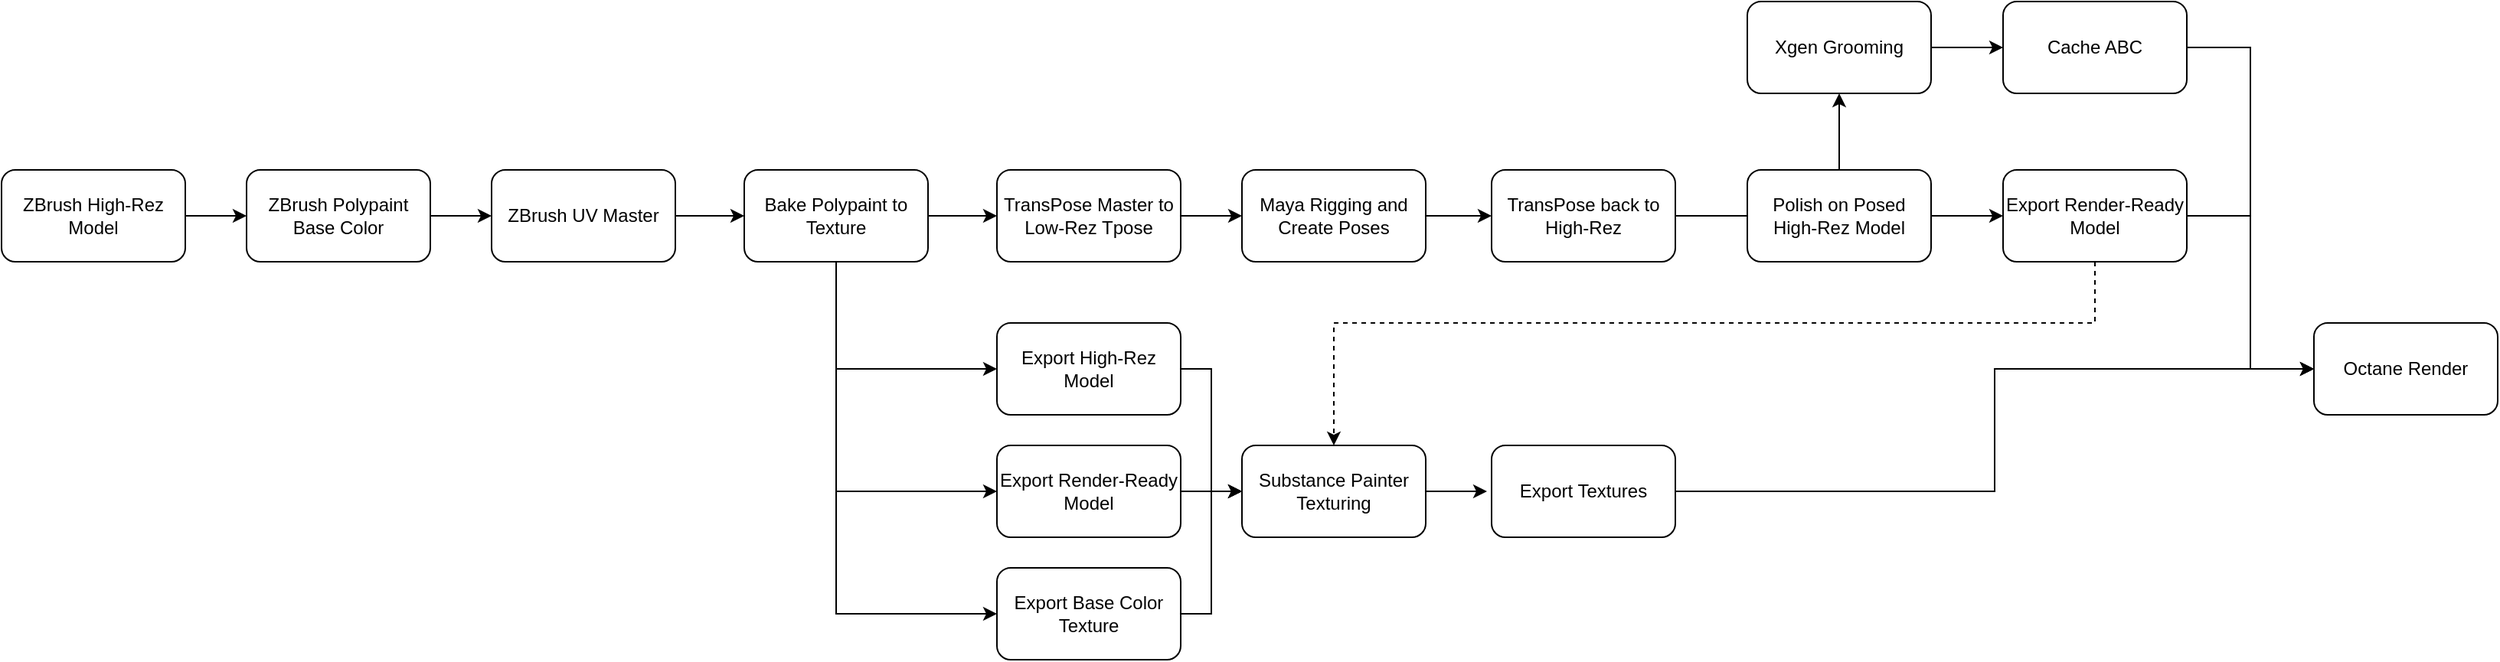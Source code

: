 <mxfile pages="1" version="11.2.4" type="github"><diagram name="Page-1" id="74e2e168-ea6b-b213-b513-2b3c1d86103e"><mxGraphModel dx="1797" dy="1902" grid="1" gridSize="10" guides="1" tooltips="1" connect="1" arrows="1" fold="1" page="1" pageScale="1" pageWidth="1700" pageHeight="1100" background="#ffffff" math="0" shadow="0"><root><mxCell id="0"/><mxCell id="1" parent="0"/><mxCell id="2BbcJWQG_6D3TOpRMW-o-15" style="edgeStyle=orthogonalEdgeStyle;rounded=0;orthogonalLoop=1;jettySize=auto;html=1;exitX=1;exitY=0.5;exitDx=0;exitDy=0;entryX=0;entryY=0.5;entryDx=0;entryDy=0;" parent="1" source="2BbcJWQG_6D3TOpRMW-o-1" target="2BbcJWQG_6D3TOpRMW-o-7" edge="1"><mxGeometry relative="1" as="geometry"/></mxCell><mxCell id="2BbcJWQG_6D3TOpRMW-o-1" value="ZBrush High-Rez Model" style="rounded=1;whiteSpace=wrap;html=1;" parent="1" vertex="1"><mxGeometry x="40" y="180" width="120" height="60" as="geometry"/></mxCell><mxCell id="2BbcJWQG_6D3TOpRMW-o-18" style="edgeStyle=orthogonalEdgeStyle;rounded=0;orthogonalLoop=1;jettySize=auto;html=1;exitX=1;exitY=0.5;exitDx=0;exitDy=0;" parent="1" source="2BbcJWQG_6D3TOpRMW-o-2" target="2BbcJWQG_6D3TOpRMW-o-8" edge="1"><mxGeometry relative="1" as="geometry"/></mxCell><mxCell id="2BbcJWQG_6D3TOpRMW-o-23" style="edgeStyle=orthogonalEdgeStyle;rounded=0;orthogonalLoop=1;jettySize=auto;html=1;exitX=0.5;exitY=1;exitDx=0;exitDy=0;entryX=0;entryY=0.5;entryDx=0;entryDy=0;" parent="1" source="2BbcJWQG_6D3TOpRMW-o-2" target="2BbcJWQG_6D3TOpRMW-o-10" edge="1"><mxGeometry relative="1" as="geometry"/></mxCell><mxCell id="2BbcJWQG_6D3TOpRMW-o-24" style="edgeStyle=orthogonalEdgeStyle;rounded=0;orthogonalLoop=1;jettySize=auto;html=1;exitX=0.5;exitY=1;exitDx=0;exitDy=0;entryX=0;entryY=0.5;entryDx=0;entryDy=0;" parent="1" source="2BbcJWQG_6D3TOpRMW-o-2" target="2BbcJWQG_6D3TOpRMW-o-11" edge="1"><mxGeometry relative="1" as="geometry"/></mxCell><mxCell id="2BbcJWQG_6D3TOpRMW-o-26" style="edgeStyle=orthogonalEdgeStyle;rounded=0;orthogonalLoop=1;jettySize=auto;html=1;exitX=0.5;exitY=1;exitDx=0;exitDy=0;entryX=0;entryY=0.5;entryDx=0;entryDy=0;" parent="1" source="2BbcJWQG_6D3TOpRMW-o-2" target="2BbcJWQG_6D3TOpRMW-o-25" edge="1"><mxGeometry relative="1" as="geometry"/></mxCell><mxCell id="2BbcJWQG_6D3TOpRMW-o-2" value="Bake Polypaint to Texture" style="rounded=1;whiteSpace=wrap;html=1;" parent="1" vertex="1"><mxGeometry x="525" y="180" width="120" height="60" as="geometry"/></mxCell><mxCell id="2BbcJWQG_6D3TOpRMW-o-20" style="edgeStyle=orthogonalEdgeStyle;rounded=0;orthogonalLoop=1;jettySize=auto;html=1;exitX=1;exitY=0.5;exitDx=0;exitDy=0;entryX=0;entryY=0.5;entryDx=0;entryDy=0;" parent="1" source="2BbcJWQG_6D3TOpRMW-o-3" target="2BbcJWQG_6D3TOpRMW-o-4" edge="1"><mxGeometry relative="1" as="geometry"/></mxCell><mxCell id="2BbcJWQG_6D3TOpRMW-o-3" value="Maya Rigging and Create Poses" style="rounded=1;whiteSpace=wrap;html=1;" parent="1" vertex="1"><mxGeometry x="850" y="180" width="120" height="60" as="geometry"/></mxCell><mxCell id="2BbcJWQG_6D3TOpRMW-o-21" style="edgeStyle=orthogonalEdgeStyle;rounded=0;orthogonalLoop=1;jettySize=auto;html=1;exitX=1;exitY=0.5;exitDx=0;exitDy=0;entryX=0;entryY=0.5;entryDx=0;entryDy=0;" parent="1" source="2BbcJWQG_6D3TOpRMW-o-4" target="2BbcJWQG_6D3TOpRMW-o-9" edge="1"><mxGeometry relative="1" as="geometry"/></mxCell><mxCell id="2BbcJWQG_6D3TOpRMW-o-4" value="TransPose back to High-Rez" style="rounded=1;whiteSpace=wrap;html=1;" parent="1" vertex="1"><mxGeometry x="1013" y="180" width="120" height="60" as="geometry"/></mxCell><mxCell id="2BbcJWQG_6D3TOpRMW-o-17" style="edgeStyle=orthogonalEdgeStyle;rounded=0;orthogonalLoop=1;jettySize=auto;html=1;exitX=1;exitY=0.5;exitDx=0;exitDy=0;entryX=0;entryY=0.5;entryDx=0;entryDy=0;" parent="1" source="2BbcJWQG_6D3TOpRMW-o-5" target="2BbcJWQG_6D3TOpRMW-o-2" edge="1"><mxGeometry relative="1" as="geometry"/></mxCell><mxCell id="2BbcJWQG_6D3TOpRMW-o-5" value="ZBrush UV Master" style="rounded=1;whiteSpace=wrap;html=1;" parent="1" vertex="1"><mxGeometry x="360" y="180" width="120" height="60" as="geometry"/></mxCell><mxCell id="2BbcJWQG_6D3TOpRMW-o-31" style="edgeStyle=orthogonalEdgeStyle;rounded=0;orthogonalLoop=1;jettySize=auto;html=1;exitX=1;exitY=0.5;exitDx=0;exitDy=0;" parent="1" source="2BbcJWQG_6D3TOpRMW-o-6" edge="1"><mxGeometry relative="1" as="geometry"><mxPoint x="1010" y="390" as="targetPoint"/></mxGeometry></mxCell><mxCell id="2BbcJWQG_6D3TOpRMW-o-6" value="Substance Painter Texturing" style="rounded=1;whiteSpace=wrap;html=1;" parent="1" vertex="1"><mxGeometry x="850" y="360" width="120" height="60" as="geometry"/></mxCell><mxCell id="2BbcJWQG_6D3TOpRMW-o-16" style="edgeStyle=orthogonalEdgeStyle;rounded=0;orthogonalLoop=1;jettySize=auto;html=1;exitX=1;exitY=0.5;exitDx=0;exitDy=0;entryX=0;entryY=0.5;entryDx=0;entryDy=0;" parent="1" source="2BbcJWQG_6D3TOpRMW-o-7" target="2BbcJWQG_6D3TOpRMW-o-5" edge="1"><mxGeometry relative="1" as="geometry"/></mxCell><mxCell id="2BbcJWQG_6D3TOpRMW-o-7" value="ZBrush Polypaint Base Color" style="rounded=1;whiteSpace=wrap;html=1;" parent="1" vertex="1"><mxGeometry x="200" y="180" width="120" height="60" as="geometry"/></mxCell><mxCell id="2BbcJWQG_6D3TOpRMW-o-19" style="edgeStyle=orthogonalEdgeStyle;rounded=0;orthogonalLoop=1;jettySize=auto;html=1;exitX=1;exitY=0.5;exitDx=0;exitDy=0;" parent="1" source="2BbcJWQG_6D3TOpRMW-o-8" target="2BbcJWQG_6D3TOpRMW-o-3" edge="1"><mxGeometry relative="1" as="geometry"/></mxCell><mxCell id="2BbcJWQG_6D3TOpRMW-o-8" value="TransPose Master to Low-Rez Tpose" style="rounded=1;whiteSpace=wrap;html=1;" parent="1" vertex="1"><mxGeometry x="690" y="180" width="120" height="60" as="geometry"/></mxCell><mxCell id="2BbcJWQG_6D3TOpRMW-o-22" style="edgeStyle=orthogonalEdgeStyle;rounded=0;orthogonalLoop=1;jettySize=auto;html=1;exitX=1;exitY=0.5;exitDx=0;exitDy=0;entryX=0;entryY=0.5;entryDx=0;entryDy=0;" parent="1" source="2BbcJWQG_6D3TOpRMW-o-9" target="2BbcJWQG_6D3TOpRMW-o-14" edge="1"><mxGeometry relative="1" as="geometry"/></mxCell><mxCell id="2BbcJWQG_6D3TOpRMW-o-9" value="Export Render-Ready Model" style="rounded=1;whiteSpace=wrap;html=1;" parent="1" vertex="1"><mxGeometry x="1347" y="180" width="120" height="60" as="geometry"/></mxCell><mxCell id="2BbcJWQG_6D3TOpRMW-o-27" style="edgeStyle=orthogonalEdgeStyle;rounded=0;orthogonalLoop=1;jettySize=auto;html=1;exitX=1;exitY=0.5;exitDx=0;exitDy=0;entryX=0;entryY=0.5;entryDx=0;entryDy=0;" parent="1" source="2BbcJWQG_6D3TOpRMW-o-10" target="2BbcJWQG_6D3TOpRMW-o-6" edge="1"><mxGeometry relative="1" as="geometry"/></mxCell><mxCell id="2BbcJWQG_6D3TOpRMW-o-10" value="Export High-Rez Model" style="rounded=1;whiteSpace=wrap;html=1;" parent="1" vertex="1"><mxGeometry x="690" y="280" width="120" height="60" as="geometry"/></mxCell><mxCell id="2BbcJWQG_6D3TOpRMW-o-28" style="edgeStyle=orthogonalEdgeStyle;rounded=0;orthogonalLoop=1;jettySize=auto;html=1;exitX=1;exitY=0.5;exitDx=0;exitDy=0;" parent="1" source="2BbcJWQG_6D3TOpRMW-o-11" target="2BbcJWQG_6D3TOpRMW-o-6" edge="1"><mxGeometry relative="1" as="geometry"/></mxCell><mxCell id="2BbcJWQG_6D3TOpRMW-o-11" value="Export Render-Ready Model" style="rounded=1;whiteSpace=wrap;html=1;" parent="1" vertex="1"><mxGeometry x="690" y="360" width="120" height="60" as="geometry"/></mxCell><mxCell id="2BbcJWQG_6D3TOpRMW-o-32" style="edgeStyle=orthogonalEdgeStyle;rounded=0;orthogonalLoop=1;jettySize=auto;html=1;exitX=1;exitY=0.5;exitDx=0;exitDy=0;entryX=0;entryY=0.5;entryDx=0;entryDy=0;" parent="1" source="2BbcJWQG_6D3TOpRMW-o-12" target="2BbcJWQG_6D3TOpRMW-o-14" edge="1"><mxGeometry relative="1" as="geometry"/></mxCell><mxCell id="2BbcJWQG_6D3TOpRMW-o-12" value="Export Textures" style="rounded=1;whiteSpace=wrap;html=1;" parent="1" vertex="1"><mxGeometry x="1013" y="360" width="120" height="60" as="geometry"/></mxCell><mxCell id="2BbcJWQG_6D3TOpRMW-o-14" value="Octane Render" style="rounded=1;whiteSpace=wrap;html=1;" parent="1" vertex="1"><mxGeometry x="1550" y="280" width="120" height="60" as="geometry"/></mxCell><mxCell id="2BbcJWQG_6D3TOpRMW-o-30" style="edgeStyle=orthogonalEdgeStyle;rounded=0;orthogonalLoop=1;jettySize=auto;html=1;exitX=1;exitY=0.5;exitDx=0;exitDy=0;entryX=0;entryY=0.5;entryDx=0;entryDy=0;" parent="1" source="2BbcJWQG_6D3TOpRMW-o-25" target="2BbcJWQG_6D3TOpRMW-o-6" edge="1"><mxGeometry relative="1" as="geometry"/></mxCell><mxCell id="2BbcJWQG_6D3TOpRMW-o-25" value="Export Base Color Texture" style="rounded=1;whiteSpace=wrap;html=1;" parent="1" vertex="1"><mxGeometry x="690" y="440" width="120" height="60" as="geometry"/></mxCell><mxCell id="2BbcJWQG_6D3TOpRMW-o-34" style="edgeStyle=orthogonalEdgeStyle;rounded=0;orthogonalLoop=1;jettySize=auto;html=1;exitX=0.5;exitY=1;exitDx=0;exitDy=0;entryX=0.5;entryY=0;entryDx=0;entryDy=0;dashed=1;" parent="1" source="2BbcJWQG_6D3TOpRMW-o-9" target="2BbcJWQG_6D3TOpRMW-o-6" edge="1"><mxGeometry relative="1" as="geometry"><Array as="points"><mxPoint x="1407" y="280"/><mxPoint x="910" y="280"/></Array></mxGeometry></mxCell><mxCell id="e6T4rCOpTi74Ag_Q12Wm-6" style="edgeStyle=orthogonalEdgeStyle;rounded=0;orthogonalLoop=1;jettySize=auto;html=1;exitX=0.5;exitY=0;exitDx=0;exitDy=0;entryX=0.5;entryY=1;entryDx=0;entryDy=0;" edge="1" parent="1" source="2BbcJWQG_6D3TOpRMW-o-33" target="e6T4rCOpTi74Ag_Q12Wm-1"><mxGeometry relative="1" as="geometry"/></mxCell><mxCell id="2BbcJWQG_6D3TOpRMW-o-33" value="Polish on Posed&lt;br&gt;High-Rez Model" style="rounded=1;whiteSpace=wrap;html=1;" parent="1" vertex="1"><mxGeometry x="1180" y="180" width="120" height="60" as="geometry"/></mxCell><mxCell id="e6T4rCOpTi74Ag_Q12Wm-4" style="edgeStyle=orthogonalEdgeStyle;rounded=0;orthogonalLoop=1;jettySize=auto;html=1;exitX=1;exitY=0.5;exitDx=0;exitDy=0;" edge="1" parent="1" source="e6T4rCOpTi74Ag_Q12Wm-1" target="e6T4rCOpTi74Ag_Q12Wm-2"><mxGeometry relative="1" as="geometry"/></mxCell><mxCell id="e6T4rCOpTi74Ag_Q12Wm-1" value="Xgen Grooming" style="rounded=1;whiteSpace=wrap;html=1;" vertex="1" parent="1"><mxGeometry x="1180" y="70" width="120" height="60" as="geometry"/></mxCell><mxCell id="e6T4rCOpTi74Ag_Q12Wm-3" style="edgeStyle=orthogonalEdgeStyle;rounded=0;orthogonalLoop=1;jettySize=auto;html=1;entryX=0;entryY=0.5;entryDx=0;entryDy=0;" edge="1" parent="1" source="e6T4rCOpTi74Ag_Q12Wm-2" target="2BbcJWQG_6D3TOpRMW-o-14"><mxGeometry relative="1" as="geometry"/></mxCell><mxCell id="e6T4rCOpTi74Ag_Q12Wm-2" value="Cache ABC" style="rounded=1;whiteSpace=wrap;html=1;" vertex="1" parent="1"><mxGeometry x="1347" y="70" width="120" height="60" as="geometry"/></mxCell></root></mxGraphModel></diagram></mxfile>